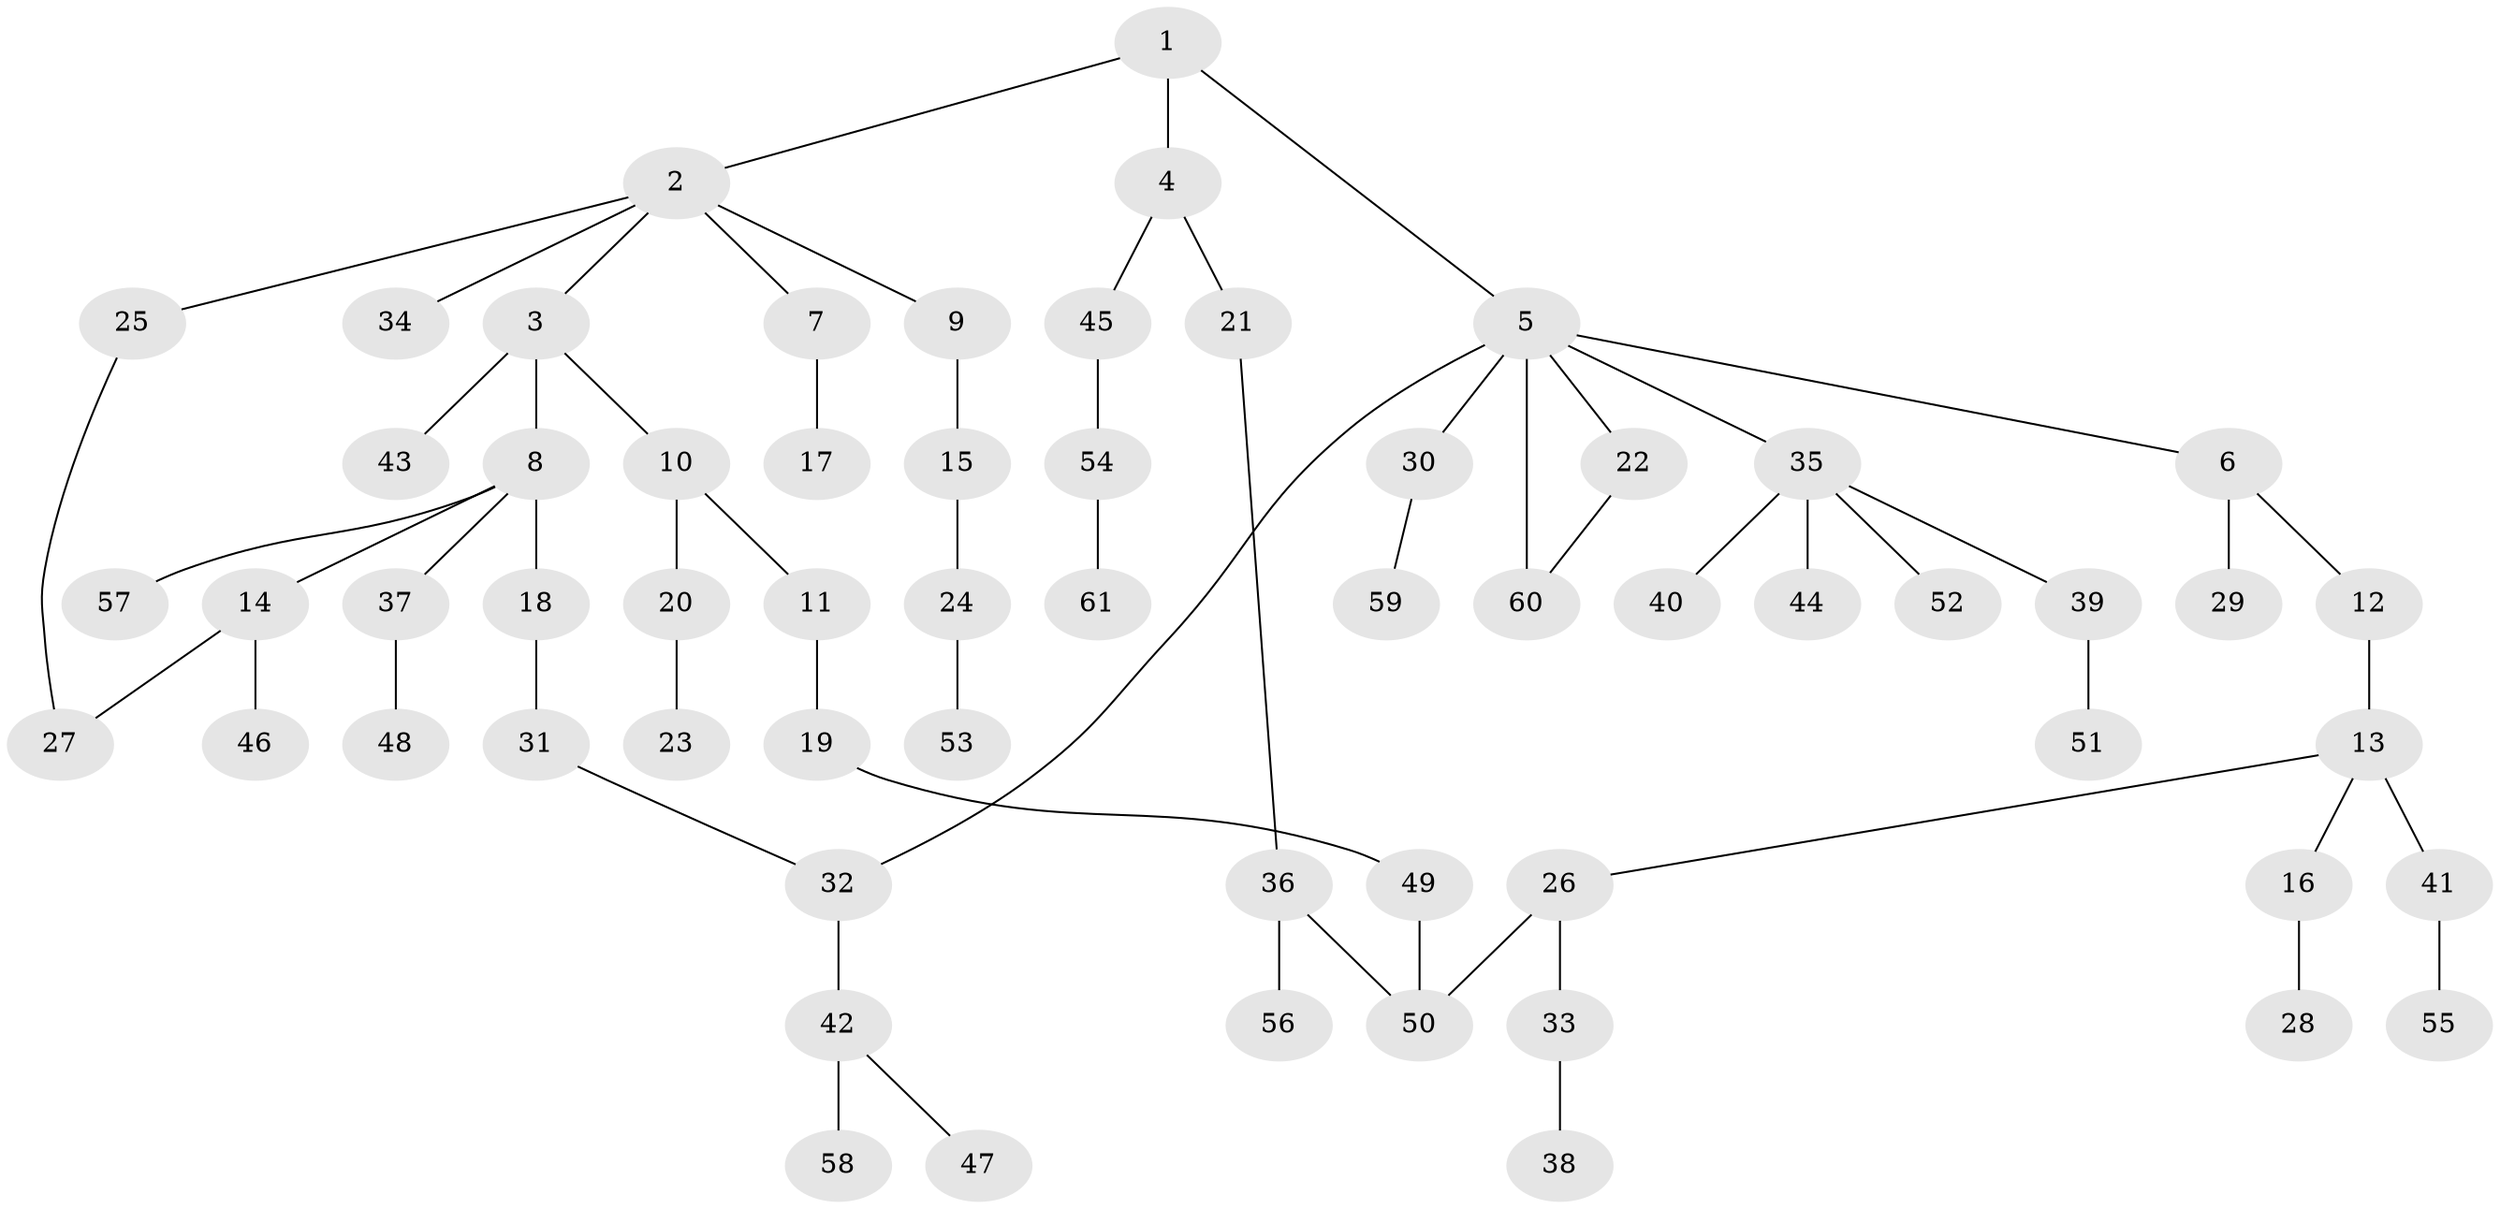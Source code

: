 // original degree distribution, {5: 0.016666666666666666, 3: 0.2, 2: 0.24166666666666667, 8: 0.008333333333333333, 4: 0.03333333333333333, 10: 0.008333333333333333, 6: 0.025, 1: 0.4666666666666667}
// Generated by graph-tools (version 1.1) at 2025/34/03/09/25 02:34:29]
// undirected, 61 vertices, 65 edges
graph export_dot {
graph [start="1"]
  node [color=gray90,style=filled];
  1;
  2;
  3;
  4;
  5;
  6;
  7;
  8;
  9;
  10;
  11;
  12;
  13;
  14;
  15;
  16;
  17;
  18;
  19;
  20;
  21;
  22;
  23;
  24;
  25;
  26;
  27;
  28;
  29;
  30;
  31;
  32;
  33;
  34;
  35;
  36;
  37;
  38;
  39;
  40;
  41;
  42;
  43;
  44;
  45;
  46;
  47;
  48;
  49;
  50;
  51;
  52;
  53;
  54;
  55;
  56;
  57;
  58;
  59;
  60;
  61;
  1 -- 2 [weight=1.0];
  1 -- 4 [weight=2.0];
  1 -- 5 [weight=1.0];
  2 -- 3 [weight=1.0];
  2 -- 7 [weight=1.0];
  2 -- 9 [weight=1.0];
  2 -- 25 [weight=1.0];
  2 -- 34 [weight=1.0];
  3 -- 8 [weight=5.0];
  3 -- 10 [weight=1.0];
  3 -- 43 [weight=1.0];
  4 -- 21 [weight=1.0];
  4 -- 45 [weight=1.0];
  5 -- 6 [weight=1.0];
  5 -- 22 [weight=1.0];
  5 -- 30 [weight=1.0];
  5 -- 32 [weight=1.0];
  5 -- 35 [weight=1.0];
  5 -- 60 [weight=1.0];
  6 -- 12 [weight=1.0];
  6 -- 29 [weight=1.0];
  7 -- 17 [weight=2.0];
  8 -- 14 [weight=1.0];
  8 -- 18 [weight=1.0];
  8 -- 37 [weight=1.0];
  8 -- 57 [weight=1.0];
  9 -- 15 [weight=1.0];
  10 -- 11 [weight=3.0];
  10 -- 20 [weight=1.0];
  11 -- 19 [weight=1.0];
  12 -- 13 [weight=2.0];
  13 -- 16 [weight=1.0];
  13 -- 26 [weight=1.0];
  13 -- 41 [weight=1.0];
  14 -- 27 [weight=1.0];
  14 -- 46 [weight=1.0];
  15 -- 24 [weight=1.0];
  16 -- 28 [weight=1.0];
  18 -- 31 [weight=1.0];
  19 -- 49 [weight=1.0];
  20 -- 23 [weight=2.0];
  21 -- 36 [weight=1.0];
  22 -- 60 [weight=1.0];
  24 -- 53 [weight=1.0];
  25 -- 27 [weight=1.0];
  26 -- 33 [weight=1.0];
  26 -- 50 [weight=1.0];
  30 -- 59 [weight=1.0];
  31 -- 32 [weight=1.0];
  32 -- 42 [weight=1.0];
  33 -- 38 [weight=1.0];
  35 -- 39 [weight=1.0];
  35 -- 40 [weight=1.0];
  35 -- 44 [weight=1.0];
  35 -- 52 [weight=1.0];
  36 -- 50 [weight=2.0];
  36 -- 56 [weight=1.0];
  37 -- 48 [weight=1.0];
  39 -- 51 [weight=1.0];
  41 -- 55 [weight=1.0];
  42 -- 47 [weight=1.0];
  42 -- 58 [weight=2.0];
  45 -- 54 [weight=1.0];
  49 -- 50 [weight=1.0];
  54 -- 61 [weight=1.0];
}
